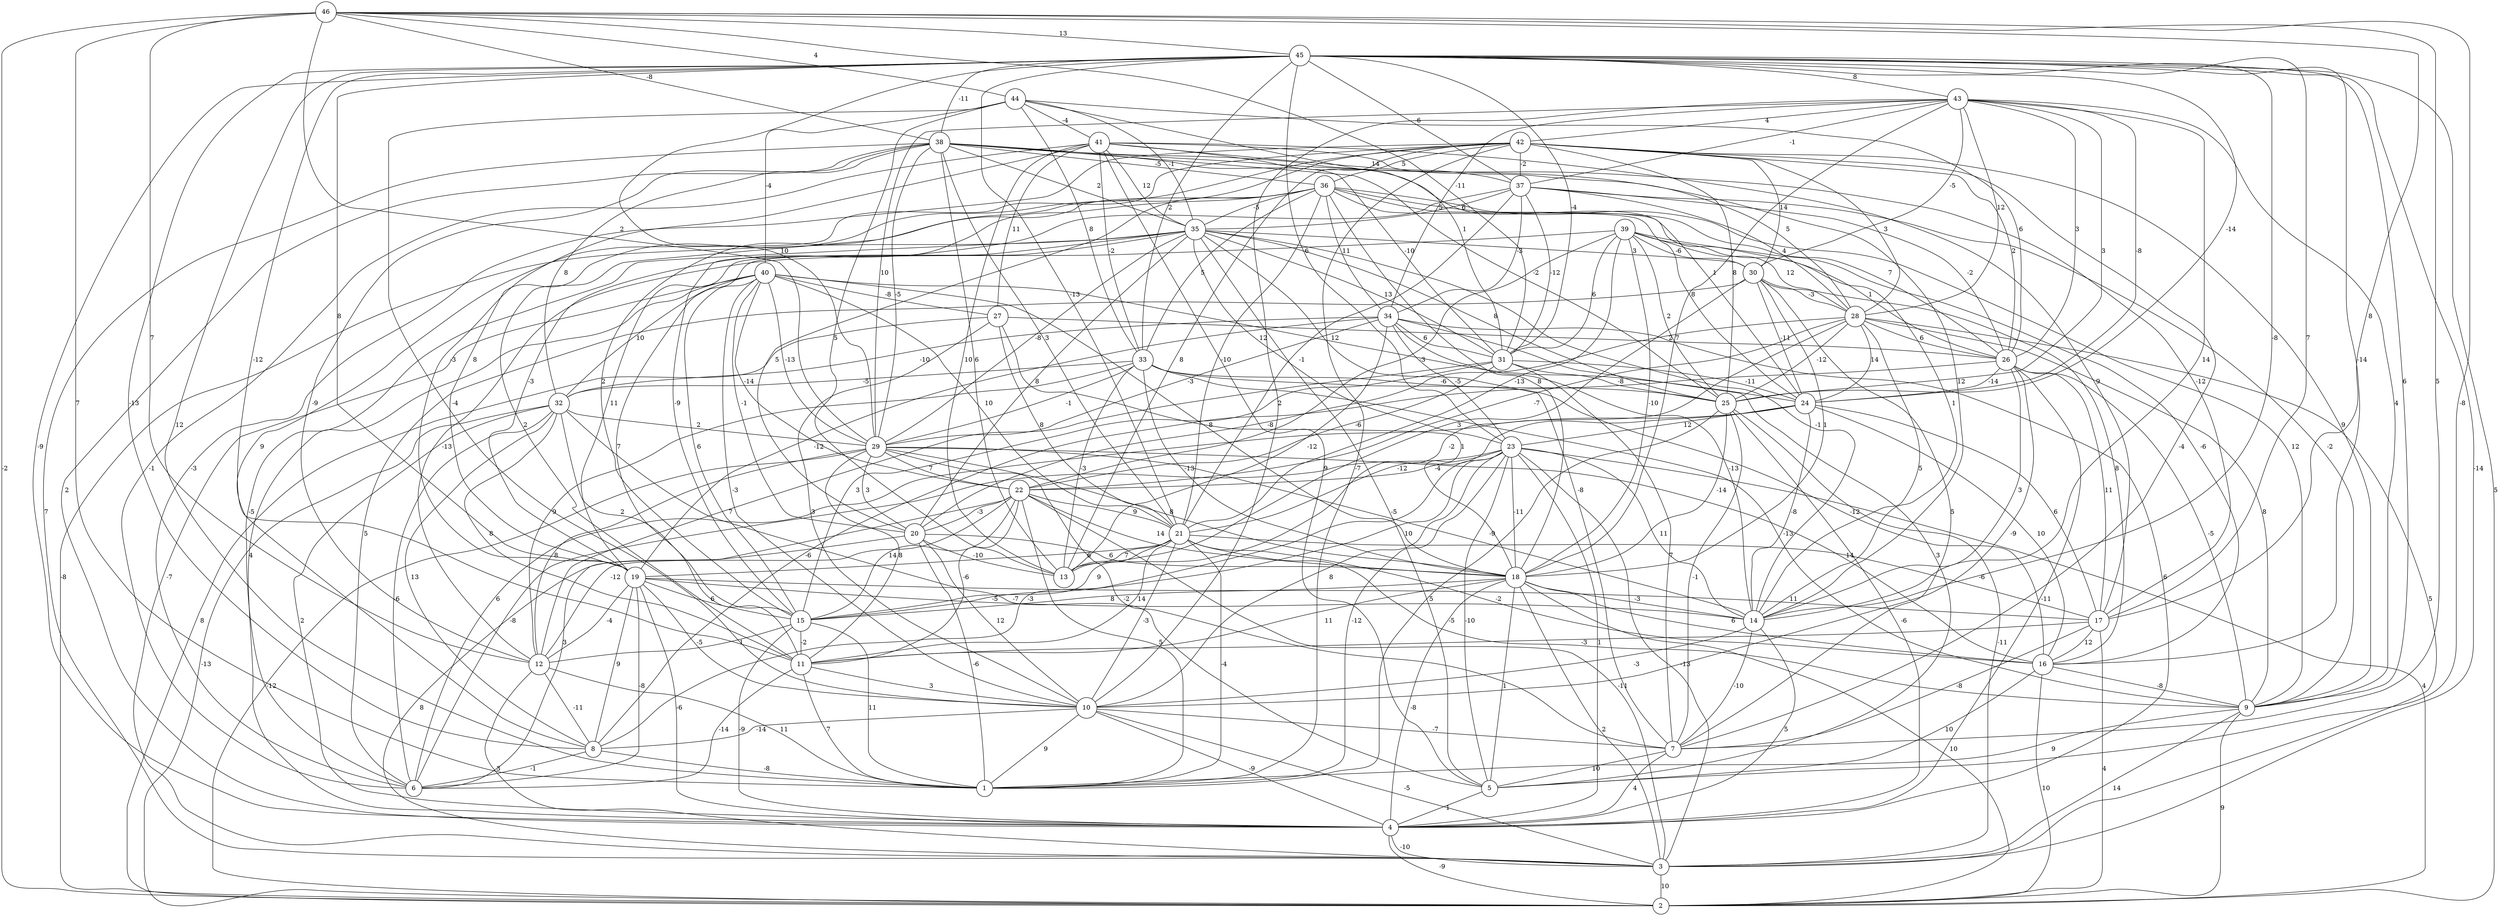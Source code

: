 graph { 
	 fontname="Helvetica,Arial,sans-serif" 
	 node [shape = circle]; 
	 46 -- 1 [label = "7"];
	 46 -- 2 [label = "-2"];
	 46 -- 5 [label = "-8"];
	 46 -- 7 [label = "5"];
	 46 -- 12 [label = "7"];
	 46 -- 17 [label = "8"];
	 46 -- 29 [label = "2"];
	 46 -- 31 [label = "-11"];
	 46 -- 38 [label = "-8"];
	 46 -- 44 [label = "4"];
	 46 -- 45 [label = "13"];
	 45 -- 1 [label = "12"];
	 45 -- 2 [label = "5"];
	 45 -- 3 [label = "-14"];
	 45 -- 4 [label = "-9"];
	 45 -- 8 [label = "-13"];
	 45 -- 9 [label = "6"];
	 45 -- 11 [label = "-12"];
	 45 -- 14 [label = "-8"];
	 45 -- 16 [label = "-14"];
	 45 -- 17 [label = "7"];
	 45 -- 19 [label = "8"];
	 45 -- 21 [label = "-13"];
	 45 -- 23 [label = "6"];
	 45 -- 25 [label = "-14"];
	 45 -- 29 [label = "10"];
	 45 -- 31 [label = "-4"];
	 45 -- 33 [label = "2"];
	 45 -- 37 [label = "-6"];
	 45 -- 38 [label = "-11"];
	 45 -- 43 [label = "8"];
	 44 -- 10 [label = "-4"];
	 44 -- 13 [label = "5"];
	 44 -- 26 [label = "6"];
	 44 -- 31 [label = "1"];
	 44 -- 33 [label = "8"];
	 44 -- 35 [label = "-1"];
	 44 -- 40 [label = "-4"];
	 44 -- 41 [label = "-4"];
	 43 -- 9 [label = "4"];
	 43 -- 10 [label = "2"];
	 43 -- 14 [label = "14"];
	 43 -- 18 [label = "7"];
	 43 -- 24 [label = "-8"];
	 43 -- 25 [label = "3"];
	 43 -- 26 [label = "3"];
	 43 -- 28 [label = "12"];
	 43 -- 29 [label = "10"];
	 43 -- 30 [label = "-5"];
	 43 -- 34 [label = "5"];
	 43 -- 37 [label = "-1"];
	 43 -- 42 [label = "4"];
	 42 -- 1 [label = "-7"];
	 42 -- 6 [label = "-3"];
	 42 -- 7 [label = "-4"];
	 42 -- 8 [label = "9"];
	 42 -- 9 [label = "9"];
	 42 -- 13 [label = "8"];
	 42 -- 15 [label = "2"];
	 42 -- 19 [label = "8"];
	 42 -- 25 [label = "8"];
	 42 -- 26 [label = "2"];
	 42 -- 28 [label = "3"];
	 42 -- 30 [label = "14"];
	 42 -- 36 [label = "5"];
	 42 -- 37 [label = "-2"];
	 41 -- 5 [label = "9"];
	 41 -- 6 [label = "-1"];
	 41 -- 13 [label = "10"];
	 41 -- 17 [label = "9"];
	 41 -- 19 [label = "-3"];
	 41 -- 24 [label = "1"];
	 41 -- 27 [label = "11"];
	 41 -- 28 [label = "5"];
	 41 -- 33 [label = "-2"];
	 41 -- 35 [label = "12"];
	 41 -- 37 [label = "14"];
	 40 -- 3 [label = "-7"];
	 40 -- 4 [label = "4"];
	 40 -- 10 [label = "-3"];
	 40 -- 15 [label = "6"];
	 40 -- 18 [label = "8"];
	 40 -- 20 [label = "-1"];
	 40 -- 21 [label = "10"];
	 40 -- 22 [label = "-14"];
	 40 -- 24 [label = "12"];
	 40 -- 27 [label = "-8"];
	 40 -- 29 [label = "-13"];
	 40 -- 32 [label = "10"];
	 39 -- 12 [label = "-13"];
	 39 -- 16 [label = "-6"];
	 39 -- 18 [label = "-10"];
	 39 -- 21 [label = "-13"];
	 39 -- 22 [label = "-3"];
	 39 -- 25 [label = "2"];
	 39 -- 26 [label = "1"];
	 39 -- 28 [label = "12"];
	 39 -- 30 [label = "-6"];
	 39 -- 31 [label = "6"];
	 38 -- 3 [label = "7"];
	 38 -- 4 [label = "2"];
	 38 -- 12 [label = "-9"];
	 38 -- 13 [label = "6"];
	 38 -- 14 [label = "12"];
	 38 -- 17 [label = "-12"];
	 38 -- 21 [label = "3"];
	 38 -- 25 [label = "-2"];
	 38 -- 29 [label = "-5"];
	 38 -- 31 [label = "-10"];
	 38 -- 32 [label = "8"];
	 38 -- 35 [label = "2"];
	 38 -- 36 [label = "-5"];
	 37 -- 9 [label = "-2"];
	 37 -- 19 [label = "-3"];
	 37 -- 21 [label = "-1"];
	 37 -- 26 [label = "-2"];
	 37 -- 28 [label = "4"];
	 37 -- 31 [label = "-12"];
	 37 -- 34 [label = "-3"];
	 37 -- 35 [label = "6"];
	 36 -- 9 [label = "12"];
	 36 -- 11 [label = "2"];
	 36 -- 14 [label = "1"];
	 36 -- 15 [label = "-9"];
	 36 -- 18 [label = "8"];
	 36 -- 20 [label = "5"];
	 36 -- 21 [label = "-10"];
	 36 -- 24 [label = "8"];
	 36 -- 26 [label = "7"];
	 36 -- 33 [label = "5"];
	 36 -- 34 [label = "11"];
	 36 -- 35 [label = "-5"];
	 35 -- 2 [label = "-8"];
	 35 -- 5 [label = "-5"];
	 35 -- 6 [label = "-5"];
	 35 -- 7 [label = "-8"];
	 35 -- 11 [label = "7"];
	 35 -- 14 [label = "-1"];
	 35 -- 19 [label = "11"];
	 35 -- 20 [label = "8"];
	 35 -- 23 [label = "12"];
	 35 -- 25 [label = "8"];
	 35 -- 29 [label = "-8"];
	 35 -- 30 [label = "3"];
	 35 -- 31 [label = "13"];
	 34 -- 4 [label = "6"];
	 34 -- 5 [label = "3"];
	 34 -- 13 [label = "-12"];
	 34 -- 14 [label = "-13"];
	 34 -- 19 [label = "-12"];
	 34 -- 23 [label = "-5"];
	 34 -- 29 [label = "-3"];
	 34 -- 31 [label = "6"];
	 34 -- 32 [label = "-10"];
	 33 -- 9 [label = "-13"];
	 33 -- 12 [label = "9"];
	 33 -- 13 [label = "-3"];
	 33 -- 16 [label = "-12"];
	 33 -- 18 [label = "-13"];
	 33 -- 25 [label = "-6"];
	 33 -- 29 [label = "-1"];
	 33 -- 32 [label = "-5"];
	 32 -- 2 [label = "-13"];
	 32 -- 4 [label = "2"];
	 32 -- 5 [label = "-7"];
	 32 -- 6 [label = "-6"];
	 32 -- 8 [label = "13"];
	 32 -- 11 [label = "8"];
	 32 -- 15 [label = "2"];
	 32 -- 29 [label = "2"];
	 31 -- 7 [label = "7"];
	 31 -- 12 [label = "7"];
	 31 -- 15 [label = "3"];
	 31 -- 22 [label = "-6"];
	 31 -- 24 [label = "-11"];
	 31 -- 25 [label = "-8"];
	 30 -- 6 [label = "5"];
	 30 -- 7 [label = "5"];
	 30 -- 13 [label = "3"];
	 30 -- 16 [label = "8"];
	 30 -- 18 [label = "1"];
	 30 -- 24 [label = "-11"];
	 30 -- 28 [label = "-3"];
	 29 -- 2 [label = "-12"];
	 29 -- 7 [label = "-2"];
	 29 -- 11 [label = "8"];
	 29 -- 12 [label = "8"];
	 29 -- 14 [label = "-9"];
	 29 -- 16 [label = "14"];
	 29 -- 18 [label = "8"];
	 29 -- 20 [label = "3"];
	 29 -- 22 [label = "7"];
	 28 -- 3 [label = "5"];
	 28 -- 9 [label = "8"];
	 28 -- 13 [label = "-2"];
	 28 -- 14 [label = "5"];
	 28 -- 20 [label = "-8"];
	 28 -- 22 [label = "-7"];
	 28 -- 24 [label = "14"];
	 28 -- 25 [label = "-12"];
	 28 -- 26 [label = "6"];
	 27 -- 2 [label = "8"];
	 27 -- 10 [label = "3"];
	 27 -- 18 [label = "1"];
	 27 -- 21 [label = "8"];
	 27 -- 26 [label = "2"];
	 26 -- 4 [label = "-11"];
	 26 -- 8 [label = "-6"];
	 26 -- 9 [label = "-5"];
	 26 -- 10 [label = "-9"];
	 26 -- 14 [label = "3"];
	 26 -- 17 [label = "11"];
	 26 -- 24 [label = "-14"];
	 25 -- 1 [label = "5"];
	 25 -- 3 [label = "-11"];
	 25 -- 4 [label = "-6"];
	 25 -- 7 [label = "-1"];
	 25 -- 18 [label = "-14"];
	 24 -- 6 [label = "6"];
	 24 -- 14 [label = "-8"];
	 24 -- 16 [label = "10"];
	 24 -- 17 [label = "6"];
	 24 -- 21 [label = "-12"];
	 24 -- 23 [label = "12"];
	 23 -- 1 [label = "-12"];
	 23 -- 2 [label = "4"];
	 23 -- 3 [label = "-13"];
	 23 -- 4 [label = "1"];
	 23 -- 5 [label = "-10"];
	 23 -- 6 [label = "-8"];
	 23 -- 8 [label = "-3"];
	 23 -- 10 [label = "8"];
	 23 -- 14 [label = "11"];
	 23 -- 15 [label = "10"];
	 23 -- 18 [label = "-11"];
	 23 -- 22 [label = "-4"];
	 22 -- 1 [label = "5"];
	 22 -- 3 [label = "-11"];
	 22 -- 6 [label = "3"];
	 22 -- 11 [label = "-6"];
	 22 -- 12 [label = "-12"];
	 22 -- 15 [label = "14"];
	 22 -- 18 [label = "14"];
	 22 -- 20 [label = "-3"];
	 22 -- 21 [label = "9"];
	 21 -- 1 [label = "-4"];
	 21 -- 9 [label = "-5"];
	 21 -- 10 [label = "-3"];
	 21 -- 11 [label = "14"];
	 21 -- 13 [label = "7"];
	 21 -- 15 [label = "9"];
	 21 -- 16 [label = "-2"];
	 21 -- 17 [label = "-6"];
	 21 -- 19 [label = "6"];
	 20 -- 1 [label = "-6"];
	 20 -- 3 [label = "8"];
	 20 -- 10 [label = "12"];
	 20 -- 13 [label = "-10"];
	 20 -- 18 [label = "6"];
	 19 -- 4 [label = "-6"];
	 19 -- 6 [label = "-8"];
	 19 -- 8 [label = "9"];
	 19 -- 10 [label = "-5"];
	 19 -- 12 [label = "-4"];
	 19 -- 14 [label = "-5"];
	 19 -- 15 [label = "6"];
	 19 -- 17 [label = "11"];
	 18 -- 2 [label = "10"];
	 18 -- 3 [label = "2"];
	 18 -- 4 [label = "-8"];
	 18 -- 5 [label = "1"];
	 18 -- 11 [label = "11"];
	 18 -- 14 [label = "-3"];
	 18 -- 15 [label = "8"];
	 18 -- 16 [label = "6"];
	 17 -- 2 [label = "4"];
	 17 -- 7 [label = "-8"];
	 17 -- 11 [label = "-3"];
	 17 -- 16 [label = "12"];
	 16 -- 2 [label = "10"];
	 16 -- 5 [label = "10"];
	 16 -- 9 [label = "-8"];
	 15 -- 1 [label = "11"];
	 15 -- 4 [label = "-9"];
	 15 -- 11 [label = "-2"];
	 15 -- 12 [label = "1"];
	 14 -- 4 [label = "5"];
	 14 -- 7 [label = "-10"];
	 14 -- 10 [label = "-3"];
	 12 -- 1 [label = "11"];
	 12 -- 3 [label = "3"];
	 12 -- 8 [label = "-11"];
	 11 -- 1 [label = "7"];
	 11 -- 6 [label = "-14"];
	 11 -- 10 [label = "3"];
	 10 -- 1 [label = "9"];
	 10 -- 3 [label = "-5"];
	 10 -- 4 [label = "-9"];
	 10 -- 7 [label = "-7"];
	 10 -- 8 [label = "-14"];
	 9 -- 1 [label = "9"];
	 9 -- 2 [label = "9"];
	 9 -- 3 [label = "14"];
	 8 -- 1 [label = "-8"];
	 8 -- 6 [label = "-1"];
	 7 -- 4 [label = "4"];
	 7 -- 5 [label = "10"];
	 5 -- 4 [label = "1"];
	 4 -- 2 [label = "-9"];
	 4 -- 3 [label = "-10"];
	 3 -- 2 [label = "10"];
	 1;
	 2;
	 3;
	 4;
	 5;
	 6;
	 7;
	 8;
	 9;
	 10;
	 11;
	 12;
	 13;
	 14;
	 15;
	 16;
	 17;
	 18;
	 19;
	 20;
	 21;
	 22;
	 23;
	 24;
	 25;
	 26;
	 27;
	 28;
	 29;
	 30;
	 31;
	 32;
	 33;
	 34;
	 35;
	 36;
	 37;
	 38;
	 39;
	 40;
	 41;
	 42;
	 43;
	 44;
	 45;
	 46;
}
